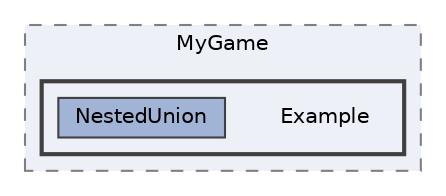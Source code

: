 digraph "flatbuffers/tests/MyGame/Example"
{
 // LATEX_PDF_SIZE
  bgcolor="transparent";
  edge [fontname=Helvetica,fontsize=10,labelfontname=Helvetica,labelfontsize=10];
  node [fontname=Helvetica,fontsize=10,shape=box,height=0.2,width=0.4];
  compound=true
  subgraph clusterdir_a9da11897d7b4e5fed522ed6c9711925 {
    graph [ bgcolor="#edf0f7", pencolor="grey50", label="MyGame", fontname=Helvetica,fontsize=10 style="filled,dashed", URL="dir_a9da11897d7b4e5fed522ed6c9711925.html",tooltip=""]
  subgraph clusterdir_68ee317fc5907358399984ea58c3678f {
    graph [ bgcolor="#edf0f7", pencolor="grey25", label="", fontname=Helvetica,fontsize=10 style="filled,bold", URL="dir_68ee317fc5907358399984ea58c3678f.html",tooltip=""]
    dir_68ee317fc5907358399984ea58c3678f [shape=plaintext, label="Example"];
  dir_597df0f7816fe01c6e9f61d62ecc7cf8 [label="NestedUnion", fillcolor="#a2b4d6", color="grey25", style="filled", URL="dir_597df0f7816fe01c6e9f61d62ecc7cf8.html",tooltip=""];
  }
  }
}
